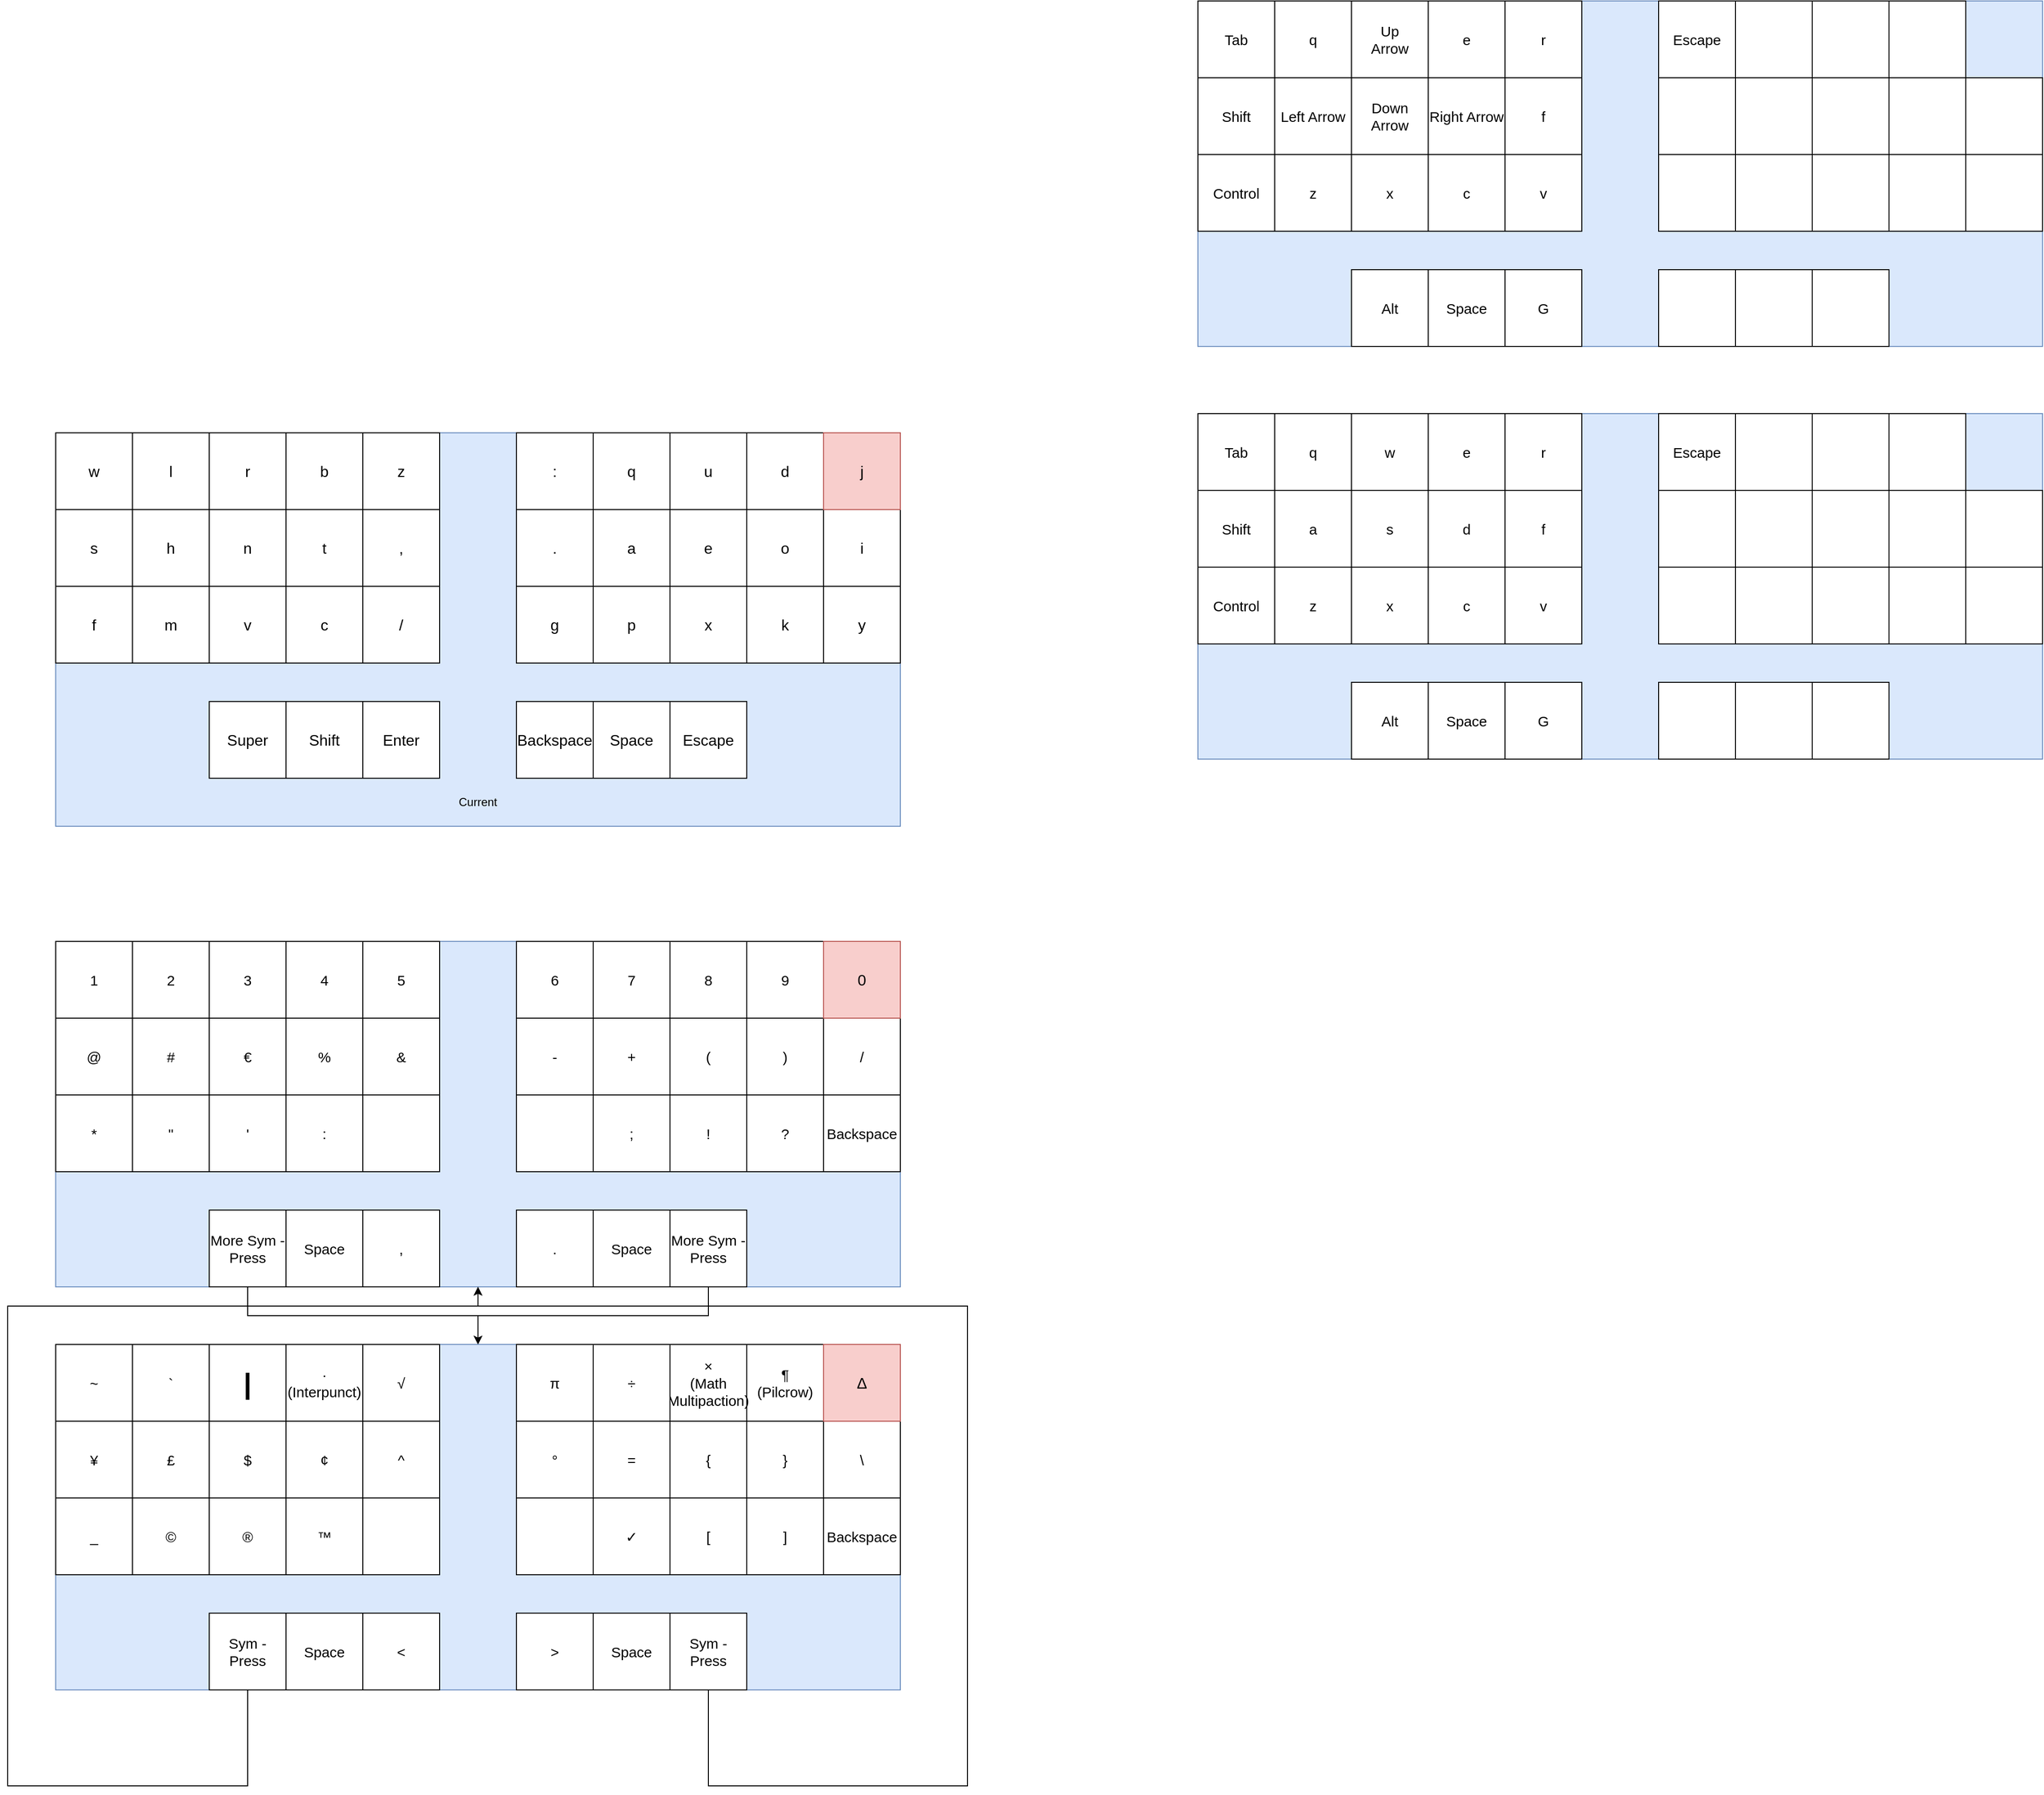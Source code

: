 <mxfile version="26.1.1">
  <diagram name="Page-1" id="uLaUGeJoAZtm88kYBlEV">
    <mxGraphModel dx="1020" dy="2273" grid="1" gridSize="10" guides="1" tooltips="1" connect="1" arrows="1" fold="1" page="1" pageScale="1" pageWidth="850" pageHeight="1100" math="0" shadow="0">
      <root>
        <mxCell id="0" />
        <mxCell id="1" parent="0" />
        <mxCell id="hGhjzTnvbfTXE9VeTpnB-146" value="" style="rounded=0;whiteSpace=wrap;html=1;fillColor=#dae8fc;strokeColor=#6c8ebf;" parent="1" vertex="1">
          <mxGeometry x="1550" y="-150" width="880" height="360" as="geometry" />
        </mxCell>
        <mxCell id="hGhjzTnvbfTXE9VeTpnB-145" value="&lt;br&gt;&lt;br&gt;&lt;br&gt;&lt;br&gt;&lt;br&gt;&lt;br&gt;&lt;br&gt;&lt;br&gt;&lt;br&gt;&lt;br&gt;&lt;br&gt;&lt;br&gt;&lt;br&gt;&lt;br&gt;&lt;br&gt;&lt;br&gt;&lt;br&gt;&lt;br&gt;&lt;br&gt;&lt;br&gt;&lt;br&gt;&lt;br&gt;&lt;br&gt;&lt;br&gt;&lt;br&gt;Current" style="rounded=0;whiteSpace=wrap;html=1;fillColor=#dae8fc;strokeColor=#6c8ebf;" parent="1" vertex="1">
          <mxGeometry x="360" y="-130" width="880" height="410" as="geometry" />
        </mxCell>
        <mxCell id="hGhjzTnvbfTXE9VeTpnB-144" value="" style="rounded=0;whiteSpace=wrap;html=1;fillColor=#dae8fc;strokeColor=#6c8ebf;" parent="1" vertex="1">
          <mxGeometry x="360" y="400" width="880" height="360" as="geometry" />
        </mxCell>
        <mxCell id="FYjfPOaOogyN8UIdp8HT-1" value="1" style="whiteSpace=wrap;html=1;aspect=fixed;fontSize=15;" parent="1" vertex="1">
          <mxGeometry x="360" y="400" width="80" height="80" as="geometry" />
        </mxCell>
        <mxCell id="FYjfPOaOogyN8UIdp8HT-2" value="5" style="whiteSpace=wrap;html=1;aspect=fixed;fontSize=15;" parent="1" vertex="1">
          <mxGeometry x="680" y="400" width="80" height="80" as="geometry" />
        </mxCell>
        <mxCell id="FYjfPOaOogyN8UIdp8HT-3" value="4" style="whiteSpace=wrap;html=1;aspect=fixed;fontSize=15;" parent="1" vertex="1">
          <mxGeometry x="600" y="400" width="80" height="80" as="geometry" />
        </mxCell>
        <mxCell id="FYjfPOaOogyN8UIdp8HT-4" value="3" style="whiteSpace=wrap;html=1;aspect=fixed;fontSize=15;" parent="1" vertex="1">
          <mxGeometry x="520" y="400" width="80" height="80" as="geometry" />
        </mxCell>
        <mxCell id="FYjfPOaOogyN8UIdp8HT-5" value="2" style="whiteSpace=wrap;html=1;aspect=fixed;fontSize=15;" parent="1" vertex="1">
          <mxGeometry x="440" y="400" width="80" height="80" as="geometry" />
        </mxCell>
        <mxCell id="FYjfPOaOogyN8UIdp8HT-6" value="@" style="whiteSpace=wrap;html=1;aspect=fixed;fontSize=15;" parent="1" vertex="1">
          <mxGeometry x="360" y="480" width="80" height="80" as="geometry" />
        </mxCell>
        <mxCell id="FYjfPOaOogyN8UIdp8HT-7" value="&amp;amp;" style="whiteSpace=wrap;html=1;aspect=fixed;fontSize=15;" parent="1" vertex="1">
          <mxGeometry x="680" y="480" width="80" height="80" as="geometry" />
        </mxCell>
        <mxCell id="FYjfPOaOogyN8UIdp8HT-8" value="%" style="whiteSpace=wrap;html=1;aspect=fixed;fontSize=15;" parent="1" vertex="1">
          <mxGeometry x="600" y="480" width="80" height="80" as="geometry" />
        </mxCell>
        <mxCell id="FYjfPOaOogyN8UIdp8HT-9" value="€" style="whiteSpace=wrap;html=1;aspect=fixed;fontSize=15;" parent="1" vertex="1">
          <mxGeometry x="520" y="480" width="80" height="80" as="geometry" />
        </mxCell>
        <mxCell id="FYjfPOaOogyN8UIdp8HT-10" value="#" style="whiteSpace=wrap;html=1;aspect=fixed;fontSize=15;" parent="1" vertex="1">
          <mxGeometry x="440" y="480" width="80" height="80" as="geometry" />
        </mxCell>
        <mxCell id="FYjfPOaOogyN8UIdp8HT-11" value="*" style="whiteSpace=wrap;html=1;aspect=fixed;fontSize=15;" parent="1" vertex="1">
          <mxGeometry x="360" y="560" width="80" height="80" as="geometry" />
        </mxCell>
        <mxCell id="FYjfPOaOogyN8UIdp8HT-12" value="" style="whiteSpace=wrap;html=1;aspect=fixed;fontSize=15;" parent="1" vertex="1">
          <mxGeometry x="680" y="560" width="80" height="80" as="geometry" />
        </mxCell>
        <mxCell id="FYjfPOaOogyN8UIdp8HT-13" value=":" style="whiteSpace=wrap;html=1;aspect=fixed;fontSize=15;" parent="1" vertex="1">
          <mxGeometry x="600" y="560" width="80" height="80" as="geometry" />
        </mxCell>
        <mxCell id="FYjfPOaOogyN8UIdp8HT-14" value="&#39;" style="whiteSpace=wrap;html=1;aspect=fixed;fontSize=15;" parent="1" vertex="1">
          <mxGeometry x="520" y="560" width="80" height="80" as="geometry" />
        </mxCell>
        <mxCell id="FYjfPOaOogyN8UIdp8HT-15" value="&quot;" style="whiteSpace=wrap;html=1;aspect=fixed;fontSize=15;" parent="1" vertex="1">
          <mxGeometry x="440" y="560" width="80" height="80" as="geometry" />
        </mxCell>
        <mxCell id="FYjfPOaOogyN8UIdp8HT-17" value="," style="whiteSpace=wrap;html=1;aspect=fixed;fontSize=15;" parent="1" vertex="1">
          <mxGeometry x="680" y="680" width="80" height="80" as="geometry" />
        </mxCell>
        <mxCell id="FYjfPOaOogyN8UIdp8HT-18" value="Space" style="whiteSpace=wrap;html=1;aspect=fixed;fontSize=15;" parent="1" vertex="1">
          <mxGeometry x="600" y="680" width="80" height="80" as="geometry" />
        </mxCell>
        <mxCell id="SdGfZLegvcMAtEPTVsvc-39" style="edgeStyle=orthogonalEdgeStyle;rounded=0;orthogonalLoop=1;jettySize=auto;html=1;" edge="1" parent="1" source="FYjfPOaOogyN8UIdp8HT-19" target="SdGfZLegvcMAtEPTVsvc-2">
          <mxGeometry relative="1" as="geometry" />
        </mxCell>
        <mxCell id="FYjfPOaOogyN8UIdp8HT-19" value="More Sym - Press" style="whiteSpace=wrap;html=1;aspect=fixed;fontSize=15;" parent="1" vertex="1">
          <mxGeometry x="520" y="680" width="80" height="80" as="geometry" />
        </mxCell>
        <mxCell id="FYjfPOaOogyN8UIdp8HT-39" value="6" style="whiteSpace=wrap;html=1;aspect=fixed;fontSize=15;" parent="1" vertex="1">
          <mxGeometry x="840" y="400" width="80" height="80" as="geometry" />
        </mxCell>
        <mxCell id="FYjfPOaOogyN8UIdp8HT-41" value="9" style="whiteSpace=wrap;html=1;aspect=fixed;fontSize=15;" parent="1" vertex="1">
          <mxGeometry x="1080" y="400" width="80" height="80" as="geometry" />
        </mxCell>
        <mxCell id="FYjfPOaOogyN8UIdp8HT-42" value="8" style="whiteSpace=wrap;html=1;aspect=fixed;fontSize=15;" parent="1" vertex="1">
          <mxGeometry x="1000" y="400" width="80" height="80" as="geometry" />
        </mxCell>
        <mxCell id="FYjfPOaOogyN8UIdp8HT-43" value="7" style="whiteSpace=wrap;html=1;aspect=fixed;fontSize=15;" parent="1" vertex="1">
          <mxGeometry x="920" y="400" width="80" height="80" as="geometry" />
        </mxCell>
        <mxCell id="FYjfPOaOogyN8UIdp8HT-44" value="-" style="whiteSpace=wrap;html=1;aspect=fixed;fontSize=15;" parent="1" vertex="1">
          <mxGeometry x="840" y="480" width="80" height="80" as="geometry" />
        </mxCell>
        <mxCell id="FYjfPOaOogyN8UIdp8HT-45" value="/" style="whiteSpace=wrap;html=1;aspect=fixed;fontSize=15;" parent="1" vertex="1">
          <mxGeometry x="1160" y="480" width="80" height="80" as="geometry" />
        </mxCell>
        <mxCell id="FYjfPOaOogyN8UIdp8HT-46" value=")" style="whiteSpace=wrap;html=1;aspect=fixed;fontSize=15;" parent="1" vertex="1">
          <mxGeometry x="1080" y="480" width="80" height="80" as="geometry" />
        </mxCell>
        <mxCell id="FYjfPOaOogyN8UIdp8HT-47" value="(" style="whiteSpace=wrap;html=1;aspect=fixed;fontSize=15;" parent="1" vertex="1">
          <mxGeometry x="1000" y="480" width="80" height="80" as="geometry" />
        </mxCell>
        <mxCell id="FYjfPOaOogyN8UIdp8HT-48" value="+" style="whiteSpace=wrap;html=1;aspect=fixed;fontSize=15;" parent="1" vertex="1">
          <mxGeometry x="920" y="480" width="80" height="80" as="geometry" />
        </mxCell>
        <mxCell id="FYjfPOaOogyN8UIdp8HT-49" value="" style="whiteSpace=wrap;html=1;aspect=fixed;fontSize=15;" parent="1" vertex="1">
          <mxGeometry x="840" y="560" width="80" height="80" as="geometry" />
        </mxCell>
        <mxCell id="FYjfPOaOogyN8UIdp8HT-50" value="Backspace" style="whiteSpace=wrap;html=1;aspect=fixed;fontSize=15;" parent="1" vertex="1">
          <mxGeometry x="1160" y="560" width="80" height="80" as="geometry" />
        </mxCell>
        <mxCell id="FYjfPOaOogyN8UIdp8HT-51" value="?" style="whiteSpace=wrap;html=1;aspect=fixed;fontSize=15;" parent="1" vertex="1">
          <mxGeometry x="1080" y="560" width="80" height="80" as="geometry" />
        </mxCell>
        <mxCell id="FYjfPOaOogyN8UIdp8HT-52" value="!" style="whiteSpace=wrap;html=1;aspect=fixed;fontSize=15;" parent="1" vertex="1">
          <mxGeometry x="1000" y="560" width="80" height="80" as="geometry" />
        </mxCell>
        <mxCell id="FYjfPOaOogyN8UIdp8HT-53" value=";" style="whiteSpace=wrap;html=1;aspect=fixed;fontSize=15;" parent="1" vertex="1">
          <mxGeometry x="920" y="560" width="80" height="80" as="geometry" />
        </mxCell>
        <mxCell id="SdGfZLegvcMAtEPTVsvc-40" style="edgeStyle=orthogonalEdgeStyle;rounded=0;orthogonalLoop=1;jettySize=auto;html=1;" edge="1" parent="1" source="FYjfPOaOogyN8UIdp8HT-54" target="SdGfZLegvcMAtEPTVsvc-2">
          <mxGeometry relative="1" as="geometry" />
        </mxCell>
        <mxCell id="FYjfPOaOogyN8UIdp8HT-54" value="More Sym - Press" style="whiteSpace=wrap;html=1;aspect=fixed;fontSize=15;" parent="1" vertex="1">
          <mxGeometry x="1000" y="680" width="80" height="80" as="geometry" />
        </mxCell>
        <mxCell id="FYjfPOaOogyN8UIdp8HT-55" value="Space" style="whiteSpace=wrap;html=1;aspect=fixed;fontSize=15;" parent="1" vertex="1">
          <mxGeometry x="920" y="680" width="80" height="80" as="geometry" />
        </mxCell>
        <mxCell id="FYjfPOaOogyN8UIdp8HT-56" value="." style="whiteSpace=wrap;html=1;aspect=fixed;fontSize=15;" parent="1" vertex="1">
          <mxGeometry x="840" y="680" width="80" height="80" as="geometry" />
        </mxCell>
        <mxCell id="FYjfPOaOogyN8UIdp8HT-93" value="w" style="whiteSpace=wrap;html=1;aspect=fixed;fontSize=16;" parent="1" vertex="1">
          <mxGeometry x="360" y="-130" width="80" height="80" as="geometry" />
        </mxCell>
        <mxCell id="FYjfPOaOogyN8UIdp8HT-94" value="z" style="whiteSpace=wrap;html=1;aspect=fixed;fontSize=16;" parent="1" vertex="1">
          <mxGeometry x="680" y="-130" width="80" height="80" as="geometry" />
        </mxCell>
        <mxCell id="FYjfPOaOogyN8UIdp8HT-95" value="b" style="whiteSpace=wrap;html=1;aspect=fixed;fontSize=16;" parent="1" vertex="1">
          <mxGeometry x="600" y="-130" width="80" height="80" as="geometry" />
        </mxCell>
        <mxCell id="FYjfPOaOogyN8UIdp8HT-96" value="r" style="whiteSpace=wrap;html=1;aspect=fixed;fontSize=16;" parent="1" vertex="1">
          <mxGeometry x="520" y="-130" width="80" height="80" as="geometry" />
        </mxCell>
        <mxCell id="FYjfPOaOogyN8UIdp8HT-97" value="l" style="whiteSpace=wrap;html=1;aspect=fixed;fontSize=16;" parent="1" vertex="1">
          <mxGeometry x="440" y="-130" width="80" height="80" as="geometry" />
        </mxCell>
        <mxCell id="FYjfPOaOogyN8UIdp8HT-98" value="s" style="whiteSpace=wrap;html=1;aspect=fixed;fontSize=16;" parent="1" vertex="1">
          <mxGeometry x="360" y="-50" width="80" height="80" as="geometry" />
        </mxCell>
        <mxCell id="FYjfPOaOogyN8UIdp8HT-99" value="," style="whiteSpace=wrap;html=1;aspect=fixed;fontSize=16;" parent="1" vertex="1">
          <mxGeometry x="680" y="-50" width="80" height="80" as="geometry" />
        </mxCell>
        <mxCell id="FYjfPOaOogyN8UIdp8HT-100" value="t" style="whiteSpace=wrap;html=1;aspect=fixed;fontSize=16;" parent="1" vertex="1">
          <mxGeometry x="600" y="-50" width="80" height="80" as="geometry" />
        </mxCell>
        <mxCell id="FYjfPOaOogyN8UIdp8HT-101" value="n" style="whiteSpace=wrap;html=1;aspect=fixed;fontSize=16;" parent="1" vertex="1">
          <mxGeometry x="520" y="-50" width="80" height="80" as="geometry" />
        </mxCell>
        <mxCell id="FYjfPOaOogyN8UIdp8HT-102" value="h" style="whiteSpace=wrap;html=1;aspect=fixed;fontSize=16;" parent="1" vertex="1">
          <mxGeometry x="440" y="-50" width="80" height="80" as="geometry" />
        </mxCell>
        <mxCell id="FYjfPOaOogyN8UIdp8HT-103" value="f" style="whiteSpace=wrap;html=1;aspect=fixed;fontSize=16;" parent="1" vertex="1">
          <mxGeometry x="360" y="30" width="80" height="80" as="geometry" />
        </mxCell>
        <mxCell id="FYjfPOaOogyN8UIdp8HT-104" value="/" style="whiteSpace=wrap;html=1;aspect=fixed;fontSize=16;" parent="1" vertex="1">
          <mxGeometry x="680" y="30" width="80" height="80" as="geometry" />
        </mxCell>
        <mxCell id="FYjfPOaOogyN8UIdp8HT-105" value="c" style="whiteSpace=wrap;html=1;aspect=fixed;fontSize=16;" parent="1" vertex="1">
          <mxGeometry x="600" y="30" width="80" height="80" as="geometry" />
        </mxCell>
        <mxCell id="FYjfPOaOogyN8UIdp8HT-106" value="v" style="whiteSpace=wrap;html=1;aspect=fixed;fontSize=16;" parent="1" vertex="1">
          <mxGeometry x="520" y="30" width="80" height="80" as="geometry" />
        </mxCell>
        <mxCell id="FYjfPOaOogyN8UIdp8HT-107" value="m" style="whiteSpace=wrap;html=1;aspect=fixed;fontSize=16;" parent="1" vertex="1">
          <mxGeometry x="440" y="30" width="80" height="80" as="geometry" />
        </mxCell>
        <mxCell id="FYjfPOaOogyN8UIdp8HT-108" value="&lt;div style=&quot;font-size: 16px;&quot;&gt;Enter&lt;/div&gt;" style="whiteSpace=wrap;html=1;aspect=fixed;fontSize=16;" parent="1" vertex="1">
          <mxGeometry x="680" y="150" width="80" height="80" as="geometry" />
        </mxCell>
        <mxCell id="FYjfPOaOogyN8UIdp8HT-109" value="Shift" style="whiteSpace=wrap;html=1;aspect=fixed;fontSize=16;" parent="1" vertex="1">
          <mxGeometry x="600" y="150" width="80" height="80" as="geometry" />
        </mxCell>
        <mxCell id="FYjfPOaOogyN8UIdp8HT-110" value="Super" style="whiteSpace=wrap;html=1;aspect=fixed;fontSize=16;" parent="1" vertex="1">
          <mxGeometry x="520" y="150" width="80" height="80" as="geometry" />
        </mxCell>
        <mxCell id="FYjfPOaOogyN8UIdp8HT-111" value=":" style="whiteSpace=wrap;html=1;aspect=fixed;fontSize=16;" parent="1" vertex="1">
          <mxGeometry x="840" y="-130" width="80" height="80" as="geometry" />
        </mxCell>
        <mxCell id="FYjfPOaOogyN8UIdp8HT-113" value="d" style="whiteSpace=wrap;html=1;aspect=fixed;fontSize=16;" parent="1" vertex="1">
          <mxGeometry x="1080" y="-130" width="80" height="80" as="geometry" />
        </mxCell>
        <mxCell id="FYjfPOaOogyN8UIdp8HT-114" value="u" style="whiteSpace=wrap;html=1;aspect=fixed;fontSize=16;" parent="1" vertex="1">
          <mxGeometry x="1000" y="-130" width="80" height="80" as="geometry" />
        </mxCell>
        <mxCell id="FYjfPOaOogyN8UIdp8HT-115" value="q" style="whiteSpace=wrap;html=1;aspect=fixed;fontSize=16;" parent="1" vertex="1">
          <mxGeometry x="920" y="-130" width="80" height="80" as="geometry" />
        </mxCell>
        <mxCell id="FYjfPOaOogyN8UIdp8HT-116" value="." style="whiteSpace=wrap;html=1;aspect=fixed;fontSize=16;" parent="1" vertex="1">
          <mxGeometry x="840" y="-50" width="80" height="80" as="geometry" />
        </mxCell>
        <mxCell id="FYjfPOaOogyN8UIdp8HT-117" value="i" style="whiteSpace=wrap;html=1;aspect=fixed;fontSize=16;" parent="1" vertex="1">
          <mxGeometry x="1160" y="-50" width="80" height="80" as="geometry" />
        </mxCell>
        <mxCell id="FYjfPOaOogyN8UIdp8HT-118" value="o" style="whiteSpace=wrap;html=1;aspect=fixed;fontSize=16;" parent="1" vertex="1">
          <mxGeometry x="1080" y="-50" width="80" height="80" as="geometry" />
        </mxCell>
        <mxCell id="FYjfPOaOogyN8UIdp8HT-119" value="e" style="whiteSpace=wrap;html=1;aspect=fixed;fontSize=16;" parent="1" vertex="1">
          <mxGeometry x="1000" y="-50" width="80" height="80" as="geometry" />
        </mxCell>
        <mxCell id="FYjfPOaOogyN8UIdp8HT-120" value="a" style="whiteSpace=wrap;html=1;aspect=fixed;fontSize=16;" parent="1" vertex="1">
          <mxGeometry x="920" y="-50" width="80" height="80" as="geometry" />
        </mxCell>
        <mxCell id="FYjfPOaOogyN8UIdp8HT-121" value="g" style="whiteSpace=wrap;html=1;aspect=fixed;fontSize=16;" parent="1" vertex="1">
          <mxGeometry x="840" y="30" width="80" height="80" as="geometry" />
        </mxCell>
        <mxCell id="FYjfPOaOogyN8UIdp8HT-122" value="y" style="whiteSpace=wrap;html=1;aspect=fixed;fontSize=16;" parent="1" vertex="1">
          <mxGeometry x="1160" y="30" width="80" height="80" as="geometry" />
        </mxCell>
        <mxCell id="FYjfPOaOogyN8UIdp8HT-123" value="k" style="whiteSpace=wrap;html=1;aspect=fixed;fontSize=16;" parent="1" vertex="1">
          <mxGeometry x="1080" y="30" width="80" height="80" as="geometry" />
        </mxCell>
        <mxCell id="FYjfPOaOogyN8UIdp8HT-124" value="x" style="whiteSpace=wrap;html=1;aspect=fixed;fontSize=16;" parent="1" vertex="1">
          <mxGeometry x="1000" y="30" width="80" height="80" as="geometry" />
        </mxCell>
        <mxCell id="FYjfPOaOogyN8UIdp8HT-125" value="p" style="whiteSpace=wrap;html=1;aspect=fixed;fontSize=16;" parent="1" vertex="1">
          <mxGeometry x="920" y="30" width="80" height="80" as="geometry" />
        </mxCell>
        <mxCell id="FYjfPOaOogyN8UIdp8HT-126" value="Escape" style="whiteSpace=wrap;html=1;aspect=fixed;fontSize=16;" parent="1" vertex="1">
          <mxGeometry x="1000" y="150" width="80" height="80" as="geometry" />
        </mxCell>
        <mxCell id="FYjfPOaOogyN8UIdp8HT-127" value="Space" style="whiteSpace=wrap;html=1;aspect=fixed;fontSize=16;" parent="1" vertex="1">
          <mxGeometry x="920" y="150" width="80" height="80" as="geometry" />
        </mxCell>
        <mxCell id="FYjfPOaOogyN8UIdp8HT-128" value="Backspace" style="whiteSpace=wrap;html=1;aspect=fixed;fontSize=16;" parent="1" vertex="1">
          <mxGeometry x="840" y="150" width="80" height="80" as="geometry" />
        </mxCell>
        <mxCell id="FYjfPOaOogyN8UIdp8HT-129" value="j" style="whiteSpace=wrap;html=1;aspect=fixed;fillColor=#f8cecc;strokeColor=#b85450;fontSize=16;" parent="1" vertex="1">
          <mxGeometry x="1160" y="-130" width="80" height="80" as="geometry" />
        </mxCell>
        <mxCell id="hGhjzTnvbfTXE9VeTpnB-1" value="Tab" style="whiteSpace=wrap;html=1;aspect=fixed;fontSize=15;" parent="1" vertex="1">
          <mxGeometry x="1550" y="-150" width="80" height="80" as="geometry" />
        </mxCell>
        <mxCell id="hGhjzTnvbfTXE9VeTpnB-2" value="r" style="whiteSpace=wrap;html=1;aspect=fixed;fontSize=15;" parent="1" vertex="1">
          <mxGeometry x="1870" y="-150" width="80" height="80" as="geometry" />
        </mxCell>
        <mxCell id="hGhjzTnvbfTXE9VeTpnB-3" value="e" style="whiteSpace=wrap;html=1;aspect=fixed;fontSize=15;" parent="1" vertex="1">
          <mxGeometry x="1790" y="-150" width="80" height="80" as="geometry" />
        </mxCell>
        <mxCell id="hGhjzTnvbfTXE9VeTpnB-4" value="w" style="whiteSpace=wrap;html=1;aspect=fixed;fontSize=15;" parent="1" vertex="1">
          <mxGeometry x="1710" y="-150" width="80" height="80" as="geometry" />
        </mxCell>
        <mxCell id="hGhjzTnvbfTXE9VeTpnB-5" value="q" style="whiteSpace=wrap;html=1;aspect=fixed;fontSize=15;" parent="1" vertex="1">
          <mxGeometry x="1630" y="-150" width="80" height="80" as="geometry" />
        </mxCell>
        <mxCell id="hGhjzTnvbfTXE9VeTpnB-6" value="Shift" style="whiteSpace=wrap;html=1;aspect=fixed;fontSize=15;" parent="1" vertex="1">
          <mxGeometry x="1550" y="-70" width="80" height="80" as="geometry" />
        </mxCell>
        <mxCell id="hGhjzTnvbfTXE9VeTpnB-7" value="f" style="whiteSpace=wrap;html=1;aspect=fixed;fontSize=15;" parent="1" vertex="1">
          <mxGeometry x="1870" y="-70" width="80" height="80" as="geometry" />
        </mxCell>
        <mxCell id="hGhjzTnvbfTXE9VeTpnB-8" value="d" style="whiteSpace=wrap;html=1;aspect=fixed;fontSize=15;" parent="1" vertex="1">
          <mxGeometry x="1790" y="-70" width="80" height="80" as="geometry" />
        </mxCell>
        <mxCell id="hGhjzTnvbfTXE9VeTpnB-9" value="s" style="whiteSpace=wrap;html=1;aspect=fixed;fontSize=15;" parent="1" vertex="1">
          <mxGeometry x="1710" y="-70" width="80" height="80" as="geometry" />
        </mxCell>
        <mxCell id="hGhjzTnvbfTXE9VeTpnB-10" value="a" style="whiteSpace=wrap;html=1;aspect=fixed;fontSize=15;" parent="1" vertex="1">
          <mxGeometry x="1630" y="-70" width="80" height="80" as="geometry" />
        </mxCell>
        <mxCell id="hGhjzTnvbfTXE9VeTpnB-11" value="Control" style="whiteSpace=wrap;html=1;aspect=fixed;fontSize=15;" parent="1" vertex="1">
          <mxGeometry x="1550" y="10" width="80" height="80" as="geometry" />
        </mxCell>
        <mxCell id="hGhjzTnvbfTXE9VeTpnB-12" value="v" style="whiteSpace=wrap;html=1;aspect=fixed;fontSize=15;" parent="1" vertex="1">
          <mxGeometry x="1870" y="10" width="80" height="80" as="geometry" />
        </mxCell>
        <mxCell id="hGhjzTnvbfTXE9VeTpnB-13" value="c" style="whiteSpace=wrap;html=1;aspect=fixed;fontSize=15;" parent="1" vertex="1">
          <mxGeometry x="1790" y="10" width="80" height="80" as="geometry" />
        </mxCell>
        <mxCell id="hGhjzTnvbfTXE9VeTpnB-14" value="x" style="whiteSpace=wrap;html=1;aspect=fixed;fontSize=15;" parent="1" vertex="1">
          <mxGeometry x="1710" y="10" width="80" height="80" as="geometry" />
        </mxCell>
        <mxCell id="hGhjzTnvbfTXE9VeTpnB-15" value="z" style="whiteSpace=wrap;html=1;aspect=fixed;fontSize=15;" parent="1" vertex="1">
          <mxGeometry x="1630" y="10" width="80" height="80" as="geometry" />
        </mxCell>
        <mxCell id="hGhjzTnvbfTXE9VeTpnB-16" value="G" style="whiteSpace=wrap;html=1;aspect=fixed;fontSize=15;" parent="1" vertex="1">
          <mxGeometry x="1870" y="130" width="80" height="80" as="geometry" />
        </mxCell>
        <mxCell id="hGhjzTnvbfTXE9VeTpnB-17" value="Space" style="whiteSpace=wrap;html=1;aspect=fixed;fontSize=15;" parent="1" vertex="1">
          <mxGeometry x="1790" y="130" width="80" height="80" as="geometry" />
        </mxCell>
        <mxCell id="hGhjzTnvbfTXE9VeTpnB-18" value="Alt" style="whiteSpace=wrap;html=1;aspect=fixed;fontSize=15;" parent="1" vertex="1">
          <mxGeometry x="1710" y="130" width="80" height="80" as="geometry" />
        </mxCell>
        <mxCell id="hGhjzTnvbfTXE9VeTpnB-19" value="Escape" style="whiteSpace=wrap;html=1;aspect=fixed;fontSize=15;" parent="1" vertex="1">
          <mxGeometry x="2030" y="-150" width="80" height="80" as="geometry" />
        </mxCell>
        <mxCell id="hGhjzTnvbfTXE9VeTpnB-20" value="" style="whiteSpace=wrap;html=1;aspect=fixed;fontSize=15;" parent="1" vertex="1">
          <mxGeometry x="2270" y="-150" width="80" height="80" as="geometry" />
        </mxCell>
        <mxCell id="hGhjzTnvbfTXE9VeTpnB-21" value="" style="whiteSpace=wrap;html=1;aspect=fixed;fontSize=15;" parent="1" vertex="1">
          <mxGeometry x="2190" y="-150" width="80" height="80" as="geometry" />
        </mxCell>
        <mxCell id="hGhjzTnvbfTXE9VeTpnB-22" value="" style="whiteSpace=wrap;html=1;aspect=fixed;fontSize=15;" parent="1" vertex="1">
          <mxGeometry x="2110" y="-150" width="80" height="80" as="geometry" />
        </mxCell>
        <mxCell id="hGhjzTnvbfTXE9VeTpnB-23" value="" style="whiteSpace=wrap;html=1;aspect=fixed;fontSize=15;" parent="1" vertex="1">
          <mxGeometry x="2030" y="-70" width="80" height="80" as="geometry" />
        </mxCell>
        <mxCell id="hGhjzTnvbfTXE9VeTpnB-24" value="" style="whiteSpace=wrap;html=1;aspect=fixed;fontSize=15;" parent="1" vertex="1">
          <mxGeometry x="2350" y="-70" width="80" height="80" as="geometry" />
        </mxCell>
        <mxCell id="hGhjzTnvbfTXE9VeTpnB-25" value="" style="whiteSpace=wrap;html=1;aspect=fixed;fontSize=15;" parent="1" vertex="1">
          <mxGeometry x="2270" y="-70" width="80" height="80" as="geometry" />
        </mxCell>
        <mxCell id="hGhjzTnvbfTXE9VeTpnB-26" value="" style="whiteSpace=wrap;html=1;aspect=fixed;fontSize=15;" parent="1" vertex="1">
          <mxGeometry x="2190" y="-70" width="80" height="80" as="geometry" />
        </mxCell>
        <mxCell id="hGhjzTnvbfTXE9VeTpnB-27" value="" style="whiteSpace=wrap;html=1;aspect=fixed;fontSize=15;" parent="1" vertex="1">
          <mxGeometry x="2110" y="-70" width="80" height="80" as="geometry" />
        </mxCell>
        <mxCell id="hGhjzTnvbfTXE9VeTpnB-28" value="" style="whiteSpace=wrap;html=1;aspect=fixed;fontSize=15;" parent="1" vertex="1">
          <mxGeometry x="2030" y="10" width="80" height="80" as="geometry" />
        </mxCell>
        <mxCell id="hGhjzTnvbfTXE9VeTpnB-29" value="" style="whiteSpace=wrap;html=1;aspect=fixed;fontSize=15;" parent="1" vertex="1">
          <mxGeometry x="2350" y="10" width="80" height="80" as="geometry" />
        </mxCell>
        <mxCell id="hGhjzTnvbfTXE9VeTpnB-30" value="" style="whiteSpace=wrap;html=1;aspect=fixed;fontSize=15;" parent="1" vertex="1">
          <mxGeometry x="2270" y="10" width="80" height="80" as="geometry" />
        </mxCell>
        <mxCell id="hGhjzTnvbfTXE9VeTpnB-31" value="" style="whiteSpace=wrap;html=1;aspect=fixed;fontSize=15;" parent="1" vertex="1">
          <mxGeometry x="2190" y="10" width="80" height="80" as="geometry" />
        </mxCell>
        <mxCell id="hGhjzTnvbfTXE9VeTpnB-32" value="" style="whiteSpace=wrap;html=1;aspect=fixed;fontSize=15;" parent="1" vertex="1">
          <mxGeometry x="2110" y="10" width="80" height="80" as="geometry" />
        </mxCell>
        <mxCell id="hGhjzTnvbfTXE9VeTpnB-33" value="" style="whiteSpace=wrap;html=1;aspect=fixed;fontSize=15;" parent="1" vertex="1">
          <mxGeometry x="2190" y="130" width="80" height="80" as="geometry" />
        </mxCell>
        <mxCell id="hGhjzTnvbfTXE9VeTpnB-34" value="" style="whiteSpace=wrap;html=1;aspect=fixed;fontSize=15;" parent="1" vertex="1">
          <mxGeometry x="2110" y="130" width="80" height="80" as="geometry" />
        </mxCell>
        <mxCell id="hGhjzTnvbfTXE9VeTpnB-35" value="" style="whiteSpace=wrap;html=1;aspect=fixed;fontSize=15;" parent="1" vertex="1">
          <mxGeometry x="2030" y="130" width="80" height="80" as="geometry" />
        </mxCell>
        <mxCell id="hGhjzTnvbfTXE9VeTpnB-151" value="" style="rounded=0;whiteSpace=wrap;html=1;fillColor=#dae8fc;strokeColor=#6c8ebf;" parent="1" vertex="1">
          <mxGeometry x="1550" y="-580" width="880" height="360" as="geometry" />
        </mxCell>
        <mxCell id="hGhjzTnvbfTXE9VeTpnB-152" value="Tab" style="whiteSpace=wrap;html=1;aspect=fixed;fontSize=15;" parent="1" vertex="1">
          <mxGeometry x="1550" y="-580" width="80" height="80" as="geometry" />
        </mxCell>
        <mxCell id="hGhjzTnvbfTXE9VeTpnB-153" value="r" style="whiteSpace=wrap;html=1;aspect=fixed;fontSize=15;" parent="1" vertex="1">
          <mxGeometry x="1870" y="-580" width="80" height="80" as="geometry" />
        </mxCell>
        <mxCell id="hGhjzTnvbfTXE9VeTpnB-154" value="e" style="whiteSpace=wrap;html=1;aspect=fixed;fontSize=15;" parent="1" vertex="1">
          <mxGeometry x="1790" y="-580" width="80" height="80" as="geometry" />
        </mxCell>
        <mxCell id="hGhjzTnvbfTXE9VeTpnB-155" value="Up&lt;br&gt;Arrow" style="whiteSpace=wrap;html=1;aspect=fixed;fontSize=15;" parent="1" vertex="1">
          <mxGeometry x="1710" y="-580" width="80" height="80" as="geometry" />
        </mxCell>
        <mxCell id="hGhjzTnvbfTXE9VeTpnB-156" value="q" style="whiteSpace=wrap;html=1;aspect=fixed;fontSize=15;" parent="1" vertex="1">
          <mxGeometry x="1630" y="-580" width="80" height="80" as="geometry" />
        </mxCell>
        <mxCell id="hGhjzTnvbfTXE9VeTpnB-157" value="Shift" style="whiteSpace=wrap;html=1;aspect=fixed;fontSize=15;" parent="1" vertex="1">
          <mxGeometry x="1550" y="-500" width="80" height="80" as="geometry" />
        </mxCell>
        <mxCell id="hGhjzTnvbfTXE9VeTpnB-158" value="f" style="whiteSpace=wrap;html=1;aspect=fixed;fontSize=15;" parent="1" vertex="1">
          <mxGeometry x="1870" y="-500" width="80" height="80" as="geometry" />
        </mxCell>
        <mxCell id="hGhjzTnvbfTXE9VeTpnB-159" value="Right Arrow" style="whiteSpace=wrap;html=1;aspect=fixed;fontSize=15;" parent="1" vertex="1">
          <mxGeometry x="1790" y="-500" width="80" height="80" as="geometry" />
        </mxCell>
        <mxCell id="hGhjzTnvbfTXE9VeTpnB-160" value="Down Arrow" style="whiteSpace=wrap;html=1;aspect=fixed;fontSize=15;" parent="1" vertex="1">
          <mxGeometry x="1710" y="-500" width="80" height="80" as="geometry" />
        </mxCell>
        <mxCell id="hGhjzTnvbfTXE9VeTpnB-161" value="Left Arrow" style="whiteSpace=wrap;html=1;aspect=fixed;fontSize=15;" parent="1" vertex="1">
          <mxGeometry x="1630" y="-500" width="80" height="80" as="geometry" />
        </mxCell>
        <mxCell id="hGhjzTnvbfTXE9VeTpnB-162" value="Control" style="whiteSpace=wrap;html=1;aspect=fixed;fontSize=15;" parent="1" vertex="1">
          <mxGeometry x="1550" y="-420" width="80" height="80" as="geometry" />
        </mxCell>
        <mxCell id="hGhjzTnvbfTXE9VeTpnB-163" value="v" style="whiteSpace=wrap;html=1;aspect=fixed;fontSize=15;" parent="1" vertex="1">
          <mxGeometry x="1870" y="-420" width="80" height="80" as="geometry" />
        </mxCell>
        <mxCell id="hGhjzTnvbfTXE9VeTpnB-164" value="c" style="whiteSpace=wrap;html=1;aspect=fixed;fontSize=15;" parent="1" vertex="1">
          <mxGeometry x="1790" y="-420" width="80" height="80" as="geometry" />
        </mxCell>
        <mxCell id="hGhjzTnvbfTXE9VeTpnB-165" value="x" style="whiteSpace=wrap;html=1;aspect=fixed;fontSize=15;" parent="1" vertex="1">
          <mxGeometry x="1710" y="-420" width="80" height="80" as="geometry" />
        </mxCell>
        <mxCell id="hGhjzTnvbfTXE9VeTpnB-166" value="z" style="whiteSpace=wrap;html=1;aspect=fixed;fontSize=15;" parent="1" vertex="1">
          <mxGeometry x="1630" y="-420" width="80" height="80" as="geometry" />
        </mxCell>
        <mxCell id="hGhjzTnvbfTXE9VeTpnB-167" value="G" style="whiteSpace=wrap;html=1;aspect=fixed;fontSize=15;" parent="1" vertex="1">
          <mxGeometry x="1870" y="-300" width="80" height="80" as="geometry" />
        </mxCell>
        <mxCell id="hGhjzTnvbfTXE9VeTpnB-168" value="Space" style="whiteSpace=wrap;html=1;aspect=fixed;fontSize=15;" parent="1" vertex="1">
          <mxGeometry x="1790" y="-300" width="80" height="80" as="geometry" />
        </mxCell>
        <mxCell id="hGhjzTnvbfTXE9VeTpnB-169" value="Alt" style="whiteSpace=wrap;html=1;aspect=fixed;fontSize=15;" parent="1" vertex="1">
          <mxGeometry x="1710" y="-300" width="80" height="80" as="geometry" />
        </mxCell>
        <mxCell id="hGhjzTnvbfTXE9VeTpnB-170" value="Escape" style="whiteSpace=wrap;html=1;aspect=fixed;fontSize=15;" parent="1" vertex="1">
          <mxGeometry x="2030" y="-580" width="80" height="80" as="geometry" />
        </mxCell>
        <mxCell id="hGhjzTnvbfTXE9VeTpnB-171" value="" style="whiteSpace=wrap;html=1;aspect=fixed;fontSize=15;" parent="1" vertex="1">
          <mxGeometry x="2270" y="-580" width="80" height="80" as="geometry" />
        </mxCell>
        <mxCell id="hGhjzTnvbfTXE9VeTpnB-172" value="" style="whiteSpace=wrap;html=1;aspect=fixed;fontSize=15;" parent="1" vertex="1">
          <mxGeometry x="2190" y="-580" width="80" height="80" as="geometry" />
        </mxCell>
        <mxCell id="hGhjzTnvbfTXE9VeTpnB-173" value="" style="whiteSpace=wrap;html=1;aspect=fixed;fontSize=15;" parent="1" vertex="1">
          <mxGeometry x="2110" y="-580" width="80" height="80" as="geometry" />
        </mxCell>
        <mxCell id="hGhjzTnvbfTXE9VeTpnB-174" value="" style="whiteSpace=wrap;html=1;aspect=fixed;fontSize=15;" parent="1" vertex="1">
          <mxGeometry x="2030" y="-500" width="80" height="80" as="geometry" />
        </mxCell>
        <mxCell id="hGhjzTnvbfTXE9VeTpnB-175" value="" style="whiteSpace=wrap;html=1;aspect=fixed;fontSize=15;" parent="1" vertex="1">
          <mxGeometry x="2350" y="-500" width="80" height="80" as="geometry" />
        </mxCell>
        <mxCell id="hGhjzTnvbfTXE9VeTpnB-176" value="" style="whiteSpace=wrap;html=1;aspect=fixed;fontSize=15;" parent="1" vertex="1">
          <mxGeometry x="2270" y="-500" width="80" height="80" as="geometry" />
        </mxCell>
        <mxCell id="hGhjzTnvbfTXE9VeTpnB-177" value="" style="whiteSpace=wrap;html=1;aspect=fixed;fontSize=15;" parent="1" vertex="1">
          <mxGeometry x="2190" y="-500" width="80" height="80" as="geometry" />
        </mxCell>
        <mxCell id="hGhjzTnvbfTXE9VeTpnB-178" value="" style="whiteSpace=wrap;html=1;aspect=fixed;fontSize=15;" parent="1" vertex="1">
          <mxGeometry x="2110" y="-500" width="80" height="80" as="geometry" />
        </mxCell>
        <mxCell id="hGhjzTnvbfTXE9VeTpnB-179" value="" style="whiteSpace=wrap;html=1;aspect=fixed;fontSize=15;" parent="1" vertex="1">
          <mxGeometry x="2030" y="-420" width="80" height="80" as="geometry" />
        </mxCell>
        <mxCell id="hGhjzTnvbfTXE9VeTpnB-180" value="" style="whiteSpace=wrap;html=1;aspect=fixed;fontSize=15;" parent="1" vertex="1">
          <mxGeometry x="2350" y="-420" width="80" height="80" as="geometry" />
        </mxCell>
        <mxCell id="hGhjzTnvbfTXE9VeTpnB-181" value="" style="whiteSpace=wrap;html=1;aspect=fixed;fontSize=15;" parent="1" vertex="1">
          <mxGeometry x="2270" y="-420" width="80" height="80" as="geometry" />
        </mxCell>
        <mxCell id="hGhjzTnvbfTXE9VeTpnB-182" value="" style="whiteSpace=wrap;html=1;aspect=fixed;fontSize=15;" parent="1" vertex="1">
          <mxGeometry x="2190" y="-420" width="80" height="80" as="geometry" />
        </mxCell>
        <mxCell id="hGhjzTnvbfTXE9VeTpnB-183" value="" style="whiteSpace=wrap;html=1;aspect=fixed;fontSize=15;" parent="1" vertex="1">
          <mxGeometry x="2110" y="-420" width="80" height="80" as="geometry" />
        </mxCell>
        <mxCell id="hGhjzTnvbfTXE9VeTpnB-184" value="" style="whiteSpace=wrap;html=1;aspect=fixed;fontSize=15;" parent="1" vertex="1">
          <mxGeometry x="2190" y="-300" width="80" height="80" as="geometry" />
        </mxCell>
        <mxCell id="hGhjzTnvbfTXE9VeTpnB-185" value="" style="whiteSpace=wrap;html=1;aspect=fixed;fontSize=15;" parent="1" vertex="1">
          <mxGeometry x="2110" y="-300" width="80" height="80" as="geometry" />
        </mxCell>
        <mxCell id="hGhjzTnvbfTXE9VeTpnB-186" value="" style="whiteSpace=wrap;html=1;aspect=fixed;fontSize=15;" parent="1" vertex="1">
          <mxGeometry x="2030" y="-300" width="80" height="80" as="geometry" />
        </mxCell>
        <mxCell id="SdGfZLegvcMAtEPTVsvc-1" value="0" style="whiteSpace=wrap;html=1;aspect=fixed;fillColor=#f8cecc;strokeColor=#b85450;fontSize=16;" vertex="1" parent="1">
          <mxGeometry x="1160" y="400" width="80" height="80" as="geometry" />
        </mxCell>
        <mxCell id="SdGfZLegvcMAtEPTVsvc-2" value="" style="rounded=0;whiteSpace=wrap;html=1;fillColor=#dae8fc;strokeColor=#6c8ebf;" vertex="1" parent="1">
          <mxGeometry x="360" y="820" width="880" height="360" as="geometry" />
        </mxCell>
        <mxCell id="SdGfZLegvcMAtEPTVsvc-3" value="~" style="whiteSpace=wrap;html=1;aspect=fixed;fontSize=15;" vertex="1" parent="1">
          <mxGeometry x="360" y="820" width="80" height="80" as="geometry" />
        </mxCell>
        <mxCell id="SdGfZLegvcMAtEPTVsvc-4" value="√" style="whiteSpace=wrap;html=1;aspect=fixed;fontSize=15;" vertex="1" parent="1">
          <mxGeometry x="680" y="820" width="80" height="80" as="geometry" />
        </mxCell>
        <mxCell id="SdGfZLegvcMAtEPTVsvc-5" value="·&lt;br&gt;(Interpunct)" style="whiteSpace=wrap;html=1;aspect=fixed;fontSize=15;" vertex="1" parent="1">
          <mxGeometry x="600" y="820" width="80" height="80" as="geometry" />
        </mxCell>
        <mxCell id="SdGfZLegvcMAtEPTVsvc-6" value="&lt;h1 class=&quot;article__title&quot;&gt;|&lt;/h1&gt;&lt;h1 class=&quot;article__title&quot;&gt;&lt;/h1&gt;" style="whiteSpace=wrap;html=1;aspect=fixed;fontSize=15;" vertex="1" parent="1">
          <mxGeometry x="520" y="820" width="80" height="80" as="geometry" />
        </mxCell>
        <mxCell id="SdGfZLegvcMAtEPTVsvc-7" value="`" style="whiteSpace=wrap;html=1;aspect=fixed;fontSize=15;" vertex="1" parent="1">
          <mxGeometry x="440" y="820" width="80" height="80" as="geometry" />
        </mxCell>
        <mxCell id="SdGfZLegvcMAtEPTVsvc-8" value="¥" style="whiteSpace=wrap;html=1;aspect=fixed;fontSize=15;" vertex="1" parent="1">
          <mxGeometry x="360" y="900" width="80" height="80" as="geometry" />
        </mxCell>
        <mxCell id="SdGfZLegvcMAtEPTVsvc-9" value="^" style="whiteSpace=wrap;html=1;aspect=fixed;fontSize=15;" vertex="1" parent="1">
          <mxGeometry x="680" y="900" width="80" height="80" as="geometry" />
        </mxCell>
        <mxCell id="SdGfZLegvcMAtEPTVsvc-10" value="¢" style="whiteSpace=wrap;html=1;aspect=fixed;fontSize=15;" vertex="1" parent="1">
          <mxGeometry x="600" y="900" width="80" height="80" as="geometry" />
        </mxCell>
        <mxCell id="SdGfZLegvcMAtEPTVsvc-11" value="$" style="whiteSpace=wrap;html=1;aspect=fixed;fontSize=15;" vertex="1" parent="1">
          <mxGeometry x="520" y="900" width="80" height="80" as="geometry" />
        </mxCell>
        <mxCell id="SdGfZLegvcMAtEPTVsvc-12" value="£" style="whiteSpace=wrap;html=1;aspect=fixed;fontSize=15;" vertex="1" parent="1">
          <mxGeometry x="440" y="900" width="80" height="80" as="geometry" />
        </mxCell>
        <mxCell id="SdGfZLegvcMAtEPTVsvc-13" value="_" style="whiteSpace=wrap;html=1;aspect=fixed;fontSize=15;" vertex="1" parent="1">
          <mxGeometry x="360" y="980" width="80" height="80" as="geometry" />
        </mxCell>
        <mxCell id="SdGfZLegvcMAtEPTVsvc-14" value="" style="whiteSpace=wrap;html=1;aspect=fixed;fontSize=15;" vertex="1" parent="1">
          <mxGeometry x="680" y="980" width="80" height="80" as="geometry" />
        </mxCell>
        <mxCell id="SdGfZLegvcMAtEPTVsvc-15" value="™" style="whiteSpace=wrap;html=1;aspect=fixed;fontSize=15;" vertex="1" parent="1">
          <mxGeometry x="600" y="980" width="80" height="80" as="geometry" />
        </mxCell>
        <mxCell id="SdGfZLegvcMAtEPTVsvc-16" value="®" style="whiteSpace=wrap;html=1;aspect=fixed;fontSize=15;" vertex="1" parent="1">
          <mxGeometry x="520" y="980" width="80" height="80" as="geometry" />
        </mxCell>
        <mxCell id="SdGfZLegvcMAtEPTVsvc-17" value="©" style="whiteSpace=wrap;html=1;aspect=fixed;fontSize=15;" vertex="1" parent="1">
          <mxGeometry x="440" y="980" width="80" height="80" as="geometry" />
        </mxCell>
        <mxCell id="SdGfZLegvcMAtEPTVsvc-18" value="&amp;lt;" style="whiteSpace=wrap;html=1;aspect=fixed;fontSize=15;" vertex="1" parent="1">
          <mxGeometry x="680" y="1100" width="80" height="80" as="geometry" />
        </mxCell>
        <mxCell id="SdGfZLegvcMAtEPTVsvc-19" value="Space" style="whiteSpace=wrap;html=1;aspect=fixed;fontSize=15;" vertex="1" parent="1">
          <mxGeometry x="600" y="1100" width="80" height="80" as="geometry" />
        </mxCell>
        <mxCell id="SdGfZLegvcMAtEPTVsvc-21" value="&lt;span class=&quot;box&quot;&gt;π&lt;/span&gt;" style="whiteSpace=wrap;html=1;aspect=fixed;fontSize=15;" vertex="1" parent="1">
          <mxGeometry x="840" y="820" width="80" height="80" as="geometry" />
        </mxCell>
        <mxCell id="SdGfZLegvcMAtEPTVsvc-22" value="¶&lt;br&gt;(Pilcrow)&lt;b&gt;&lt;br&gt;&lt;/b&gt;" style="whiteSpace=wrap;html=1;aspect=fixed;fontSize=15;" vertex="1" parent="1">
          <mxGeometry x="1080" y="820" width="80" height="80" as="geometry" />
        </mxCell>
        <mxCell id="SdGfZLegvcMAtEPTVsvc-23" value="&lt;span class=&quot;box&quot;&gt;×&lt;br&gt;(Math&lt;br&gt;Multipaction)&lt;br&gt;&lt;/span&gt;" style="whiteSpace=wrap;html=1;aspect=fixed;fontSize=15;" vertex="1" parent="1">
          <mxGeometry x="1000" y="820" width="80" height="80" as="geometry" />
        </mxCell>
        <mxCell id="SdGfZLegvcMAtEPTVsvc-24" value="&lt;span class=&quot;box&quot;&gt;÷&lt;/span&gt;" style="whiteSpace=wrap;html=1;aspect=fixed;fontSize=15;" vertex="1" parent="1">
          <mxGeometry x="920" y="820" width="80" height="80" as="geometry" />
        </mxCell>
        <mxCell id="SdGfZLegvcMAtEPTVsvc-25" value="°" style="whiteSpace=wrap;html=1;aspect=fixed;fontSize=15;" vertex="1" parent="1">
          <mxGeometry x="840" y="900" width="80" height="80" as="geometry" />
        </mxCell>
        <mxCell id="SdGfZLegvcMAtEPTVsvc-26" value="&lt;span class=&quot;expandableItem&quot;&gt;\&lt;/span&gt;" style="whiteSpace=wrap;html=1;aspect=fixed;fontSize=15;" vertex="1" parent="1">
          <mxGeometry x="1160" y="900" width="80" height="80" as="geometry" />
        </mxCell>
        <mxCell id="SdGfZLegvcMAtEPTVsvc-27" value="}" style="whiteSpace=wrap;html=1;aspect=fixed;fontSize=15;" vertex="1" parent="1">
          <mxGeometry x="1080" y="900" width="80" height="80" as="geometry" />
        </mxCell>
        <mxCell id="SdGfZLegvcMAtEPTVsvc-28" value="{" style="whiteSpace=wrap;html=1;aspect=fixed;fontSize=15;" vertex="1" parent="1">
          <mxGeometry x="1000" y="900" width="80" height="80" as="geometry" />
        </mxCell>
        <mxCell id="SdGfZLegvcMAtEPTVsvc-29" value="=" style="whiteSpace=wrap;html=1;aspect=fixed;fontSize=15;" vertex="1" parent="1">
          <mxGeometry x="920" y="900" width="80" height="80" as="geometry" />
        </mxCell>
        <mxCell id="SdGfZLegvcMAtEPTVsvc-30" value="" style="whiteSpace=wrap;html=1;aspect=fixed;fontSize=15;" vertex="1" parent="1">
          <mxGeometry x="840" y="980" width="80" height="80" as="geometry" />
        </mxCell>
        <mxCell id="SdGfZLegvcMAtEPTVsvc-31" value="Backspace" style="whiteSpace=wrap;html=1;aspect=fixed;fontSize=15;" vertex="1" parent="1">
          <mxGeometry x="1160" y="980" width="80" height="80" as="geometry" />
        </mxCell>
        <mxCell id="SdGfZLegvcMAtEPTVsvc-32" value="]" style="whiteSpace=wrap;html=1;aspect=fixed;fontSize=15;" vertex="1" parent="1">
          <mxGeometry x="1080" y="980" width="80" height="80" as="geometry" />
        </mxCell>
        <mxCell id="SdGfZLegvcMAtEPTVsvc-33" value="[" style="whiteSpace=wrap;html=1;aspect=fixed;fontSize=15;" vertex="1" parent="1">
          <mxGeometry x="1000" y="980" width="80" height="80" as="geometry" />
        </mxCell>
        <mxCell id="SdGfZLegvcMAtEPTVsvc-34" value="✓" style="whiteSpace=wrap;html=1;aspect=fixed;fontSize=15;" vertex="1" parent="1">
          <mxGeometry x="920" y="980" width="80" height="80" as="geometry" />
        </mxCell>
        <mxCell id="SdGfZLegvcMAtEPTVsvc-43" style="edgeStyle=orthogonalEdgeStyle;rounded=0;orthogonalLoop=1;jettySize=auto;html=1;entryX=0.5;entryY=1;entryDx=0;entryDy=0;" edge="1" parent="1" source="SdGfZLegvcMAtEPTVsvc-35" target="hGhjzTnvbfTXE9VeTpnB-144">
          <mxGeometry relative="1" as="geometry">
            <Array as="points">
              <mxPoint x="1040" y="1280" />
              <mxPoint x="1310" y="1280" />
              <mxPoint x="1310" y="780" />
              <mxPoint x="800" y="780" />
            </Array>
          </mxGeometry>
        </mxCell>
        <mxCell id="SdGfZLegvcMAtEPTVsvc-35" value="Sym - Press" style="whiteSpace=wrap;html=1;aspect=fixed;fontSize=15;" vertex="1" parent="1">
          <mxGeometry x="1000" y="1100" width="80" height="80" as="geometry" />
        </mxCell>
        <mxCell id="SdGfZLegvcMAtEPTVsvc-36" value="Space" style="whiteSpace=wrap;html=1;aspect=fixed;fontSize=15;" vertex="1" parent="1">
          <mxGeometry x="920" y="1100" width="80" height="80" as="geometry" />
        </mxCell>
        <mxCell id="SdGfZLegvcMAtEPTVsvc-37" value="&amp;gt;" style="whiteSpace=wrap;html=1;aspect=fixed;fontSize=15;" vertex="1" parent="1">
          <mxGeometry x="840" y="1100" width="80" height="80" as="geometry" />
        </mxCell>
        <mxCell id="SdGfZLegvcMAtEPTVsvc-38" value="∆" style="whiteSpace=wrap;html=1;aspect=fixed;fillColor=#f8cecc;strokeColor=#b85450;fontSize=16;" vertex="1" parent="1">
          <mxGeometry x="1160" y="820" width="80" height="80" as="geometry" />
        </mxCell>
        <mxCell id="SdGfZLegvcMAtEPTVsvc-42" style="edgeStyle=orthogonalEdgeStyle;rounded=0;orthogonalLoop=1;jettySize=auto;html=1;entryX=0.5;entryY=1;entryDx=0;entryDy=0;" edge="1" parent="1" source="SdGfZLegvcMAtEPTVsvc-41" target="hGhjzTnvbfTXE9VeTpnB-144">
          <mxGeometry relative="1" as="geometry">
            <Array as="points">
              <mxPoint x="560" y="1280" />
              <mxPoint x="310" y="1280" />
              <mxPoint x="310" y="780" />
              <mxPoint x="800" y="780" />
            </Array>
          </mxGeometry>
        </mxCell>
        <mxCell id="SdGfZLegvcMAtEPTVsvc-41" value="Sym - Press" style="whiteSpace=wrap;html=1;aspect=fixed;fontSize=15;" vertex="1" parent="1">
          <mxGeometry x="520" y="1100" width="80" height="80" as="geometry" />
        </mxCell>
      </root>
    </mxGraphModel>
  </diagram>
</mxfile>
